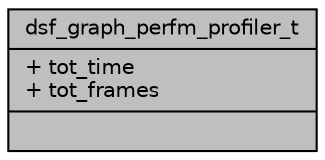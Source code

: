 digraph "dsf_graph_perfm_profiler_t"
{
 // INTERACTIVE_SVG=YES
 // LATEX_PDF_SIZE
  bgcolor="transparent";
  edge [fontname="Helvetica",fontsize="10",labelfontname="Helvetica",labelfontsize="10"];
  node [fontname="Helvetica",fontsize="10",shape=record];
  Node1 [label="{dsf_graph_perfm_profiler_t\n|+ tot_time\l+ tot_frames\l|}",height=0.2,width=0.4,color="black", fillcolor="grey75", style="filled", fontcolor="black",tooltip=" "];
}

